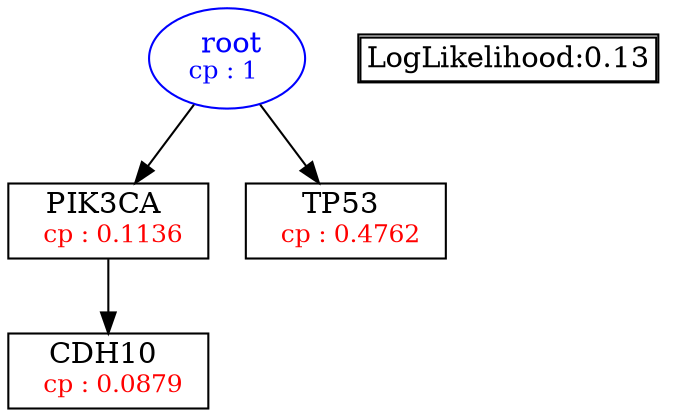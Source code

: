 digraph tree {
    "root" [label=<<font color='Blue'> root</font><br/><font color='Blue' POINT-SIZE='12'>cp : 1 </font>>, shape=oval, color=Blue];
    "S1" [label =<PIK3CA <br/> <font color='Red' POINT-SIZE='12'> cp : 0.1136 </font>>, shape=box];
    "S2" [label =<CDH10 <br/> <font color='Red' POINT-SIZE='12'> cp : 0.0879 </font>>, shape=box];
    "S3" [label =<TP53 <br/> <font color='Red' POINT-SIZE='12'> cp : 0.4762 </font>>, shape=box];
    "root" -> "S1";
    "root" -> "S3";
    "S1" -> "S2";

    node[shape=plaintext]
    fontsize="10"
    struct1 [label=
    <<TABLE BORDER="1" CELLBORDER="1" CELLSPACING="0" >
    <TR><TD ALIGN="LEFT">LogLikelihood:0.13</TD></TR>
    </TABLE>>];

}
